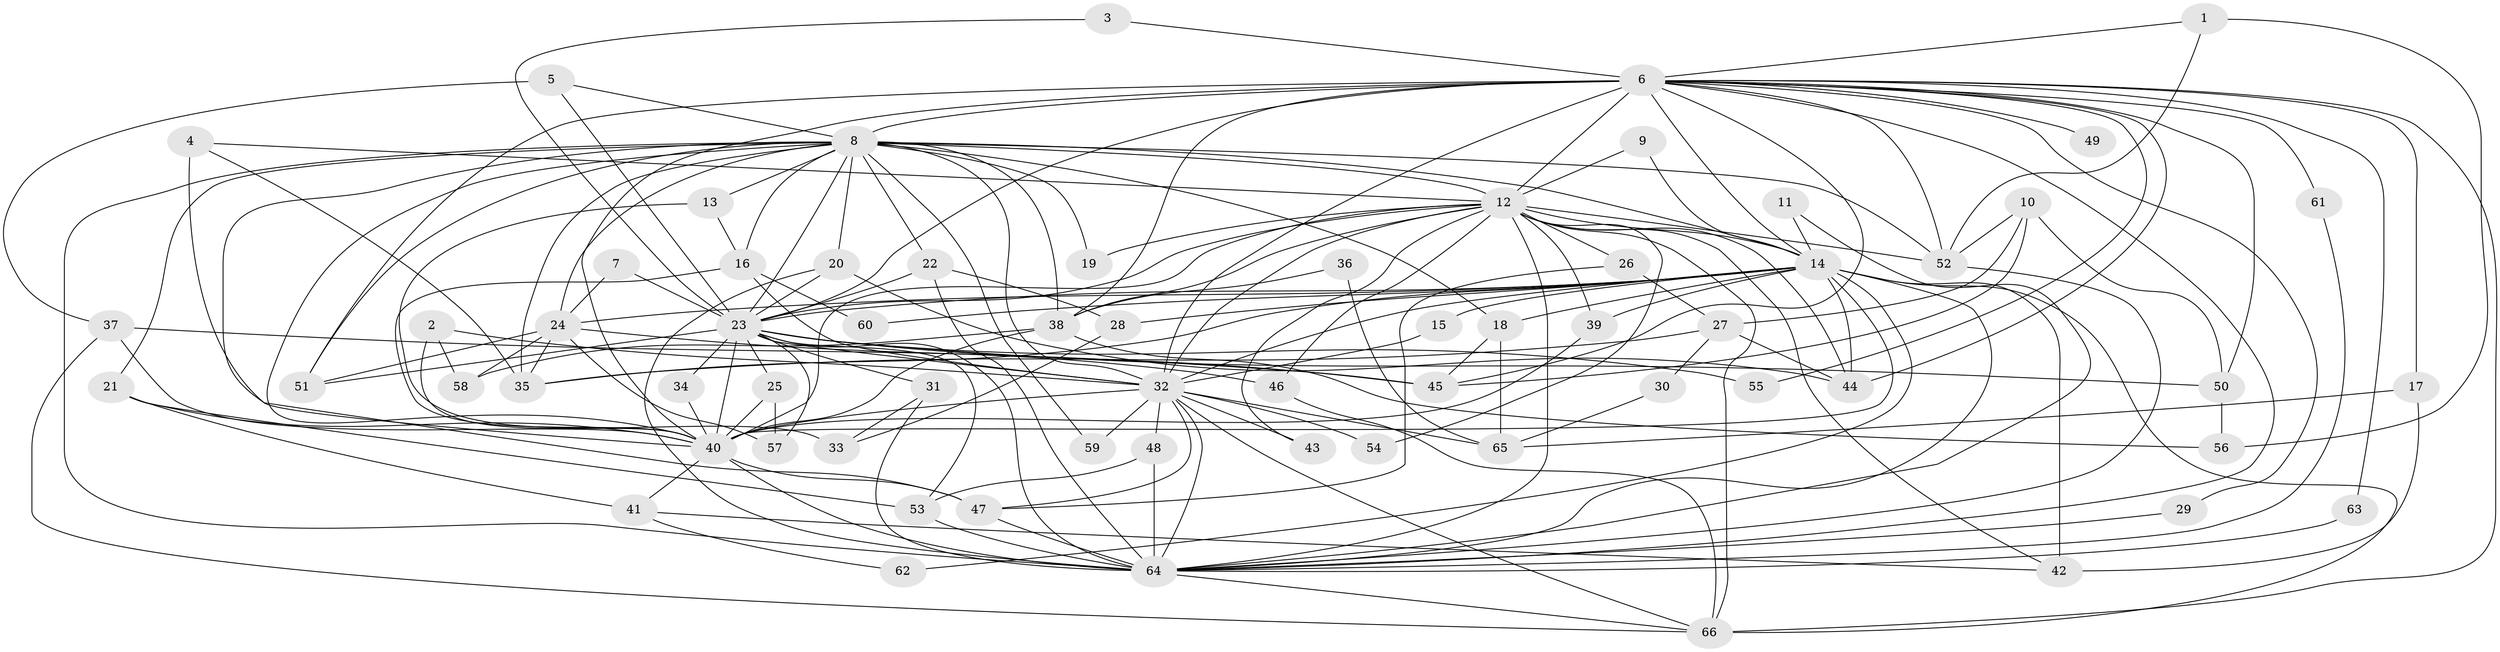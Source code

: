 // original degree distribution, {28: 0.007633587786259542, 29: 0.007633587786259542, 24: 0.015267175572519083, 19: 0.015267175572519083, 20: 0.007633587786259542, 25: 0.007633587786259542, 27: 0.007633587786259542, 22: 0.007633587786259542, 3: 0.17557251908396945, 6: 0.03816793893129771, 5: 0.04580152671755725, 2: 0.5648854961832062, 7: 0.007633587786259542, 4: 0.08396946564885496, 9: 0.007633587786259542}
// Generated by graph-tools (version 1.1) at 2025/36/03/04/25 23:36:16]
// undirected, 66 vertices, 177 edges
graph export_dot {
  node [color=gray90,style=filled];
  1;
  2;
  3;
  4;
  5;
  6;
  7;
  8;
  9;
  10;
  11;
  12;
  13;
  14;
  15;
  16;
  17;
  18;
  19;
  20;
  21;
  22;
  23;
  24;
  25;
  26;
  27;
  28;
  29;
  30;
  31;
  32;
  33;
  34;
  35;
  36;
  37;
  38;
  39;
  40;
  41;
  42;
  43;
  44;
  45;
  46;
  47;
  48;
  49;
  50;
  51;
  52;
  53;
  54;
  55;
  56;
  57;
  58;
  59;
  60;
  61;
  62;
  63;
  64;
  65;
  66;
  1 -- 6 [weight=1.0];
  1 -- 52 [weight=1.0];
  1 -- 56 [weight=1.0];
  2 -- 32 [weight=1.0];
  2 -- 40 [weight=1.0];
  2 -- 58 [weight=1.0];
  3 -- 6 [weight=1.0];
  3 -- 23 [weight=1.0];
  4 -- 12 [weight=1.0];
  4 -- 35 [weight=1.0];
  4 -- 40 [weight=1.0];
  5 -- 8 [weight=1.0];
  5 -- 23 [weight=1.0];
  5 -- 37 [weight=1.0];
  6 -- 8 [weight=4.0];
  6 -- 12 [weight=3.0];
  6 -- 14 [weight=1.0];
  6 -- 17 [weight=1.0];
  6 -- 23 [weight=1.0];
  6 -- 29 [weight=1.0];
  6 -- 32 [weight=1.0];
  6 -- 38 [weight=1.0];
  6 -- 40 [weight=2.0];
  6 -- 44 [weight=1.0];
  6 -- 45 [weight=1.0];
  6 -- 49 [weight=1.0];
  6 -- 50 [weight=1.0];
  6 -- 51 [weight=1.0];
  6 -- 52 [weight=1.0];
  6 -- 55 [weight=1.0];
  6 -- 61 [weight=1.0];
  6 -- 63 [weight=1.0];
  6 -- 64 [weight=1.0];
  6 -- 66 [weight=1.0];
  7 -- 23 [weight=1.0];
  7 -- 24 [weight=1.0];
  8 -- 12 [weight=4.0];
  8 -- 13 [weight=1.0];
  8 -- 14 [weight=3.0];
  8 -- 16 [weight=2.0];
  8 -- 18 [weight=1.0];
  8 -- 19 [weight=1.0];
  8 -- 20 [weight=1.0];
  8 -- 21 [weight=1.0];
  8 -- 22 [weight=1.0];
  8 -- 23 [weight=2.0];
  8 -- 24 [weight=1.0];
  8 -- 32 [weight=4.0];
  8 -- 35 [weight=1.0];
  8 -- 38 [weight=1.0];
  8 -- 40 [weight=3.0];
  8 -- 47 [weight=1.0];
  8 -- 51 [weight=1.0];
  8 -- 52 [weight=1.0];
  8 -- 59 [weight=1.0];
  8 -- 64 [weight=4.0];
  9 -- 12 [weight=1.0];
  9 -- 14 [weight=1.0];
  10 -- 27 [weight=1.0];
  10 -- 45 [weight=1.0];
  10 -- 50 [weight=1.0];
  10 -- 52 [weight=1.0];
  11 -- 14 [weight=1.0];
  11 -- 64 [weight=1.0];
  12 -- 14 [weight=2.0];
  12 -- 19 [weight=2.0];
  12 -- 23 [weight=3.0];
  12 -- 26 [weight=1.0];
  12 -- 32 [weight=2.0];
  12 -- 38 [weight=1.0];
  12 -- 39 [weight=1.0];
  12 -- 40 [weight=2.0];
  12 -- 42 [weight=1.0];
  12 -- 43 [weight=1.0];
  12 -- 44 [weight=1.0];
  12 -- 46 [weight=1.0];
  12 -- 52 [weight=1.0];
  12 -- 54 [weight=1.0];
  12 -- 64 [weight=3.0];
  12 -- 66 [weight=1.0];
  13 -- 16 [weight=1.0];
  13 -- 33 [weight=1.0];
  14 -- 15 [weight=1.0];
  14 -- 18 [weight=1.0];
  14 -- 23 [weight=1.0];
  14 -- 24 [weight=2.0];
  14 -- 28 [weight=1.0];
  14 -- 32 [weight=1.0];
  14 -- 35 [weight=1.0];
  14 -- 39 [weight=2.0];
  14 -- 40 [weight=2.0];
  14 -- 42 [weight=2.0];
  14 -- 44 [weight=1.0];
  14 -- 60 [weight=1.0];
  14 -- 62 [weight=1.0];
  14 -- 64 [weight=1.0];
  14 -- 66 [weight=1.0];
  15 -- 32 [weight=1.0];
  16 -- 32 [weight=1.0];
  16 -- 40 [weight=1.0];
  16 -- 60 [weight=1.0];
  17 -- 42 [weight=1.0];
  17 -- 65 [weight=1.0];
  18 -- 45 [weight=1.0];
  18 -- 65 [weight=1.0];
  20 -- 23 [weight=1.0];
  20 -- 44 [weight=1.0];
  20 -- 64 [weight=1.0];
  21 -- 40 [weight=1.0];
  21 -- 41 [weight=1.0];
  21 -- 53 [weight=1.0];
  22 -- 23 [weight=1.0];
  22 -- 28 [weight=1.0];
  22 -- 64 [weight=1.0];
  23 -- 25 [weight=2.0];
  23 -- 31 [weight=1.0];
  23 -- 32 [weight=1.0];
  23 -- 34 [weight=1.0];
  23 -- 40 [weight=1.0];
  23 -- 45 [weight=2.0];
  23 -- 50 [weight=1.0];
  23 -- 51 [weight=1.0];
  23 -- 53 [weight=2.0];
  23 -- 55 [weight=1.0];
  23 -- 57 [weight=1.0];
  23 -- 64 [weight=2.0];
  24 -- 35 [weight=1.0];
  24 -- 46 [weight=1.0];
  24 -- 51 [weight=1.0];
  24 -- 57 [weight=1.0];
  24 -- 58 [weight=1.0];
  25 -- 40 [weight=1.0];
  25 -- 57 [weight=1.0];
  26 -- 27 [weight=1.0];
  26 -- 47 [weight=1.0];
  27 -- 30 [weight=1.0];
  27 -- 35 [weight=2.0];
  27 -- 44 [weight=1.0];
  28 -- 33 [weight=1.0];
  29 -- 64 [weight=1.0];
  30 -- 65 [weight=1.0];
  31 -- 33 [weight=1.0];
  31 -- 64 [weight=1.0];
  32 -- 40 [weight=1.0];
  32 -- 43 [weight=1.0];
  32 -- 47 [weight=1.0];
  32 -- 48 [weight=1.0];
  32 -- 54 [weight=1.0];
  32 -- 59 [weight=2.0];
  32 -- 64 [weight=1.0];
  32 -- 65 [weight=1.0];
  32 -- 66 [weight=1.0];
  34 -- 40 [weight=1.0];
  36 -- 38 [weight=1.0];
  36 -- 65 [weight=1.0];
  37 -- 40 [weight=1.0];
  37 -- 45 [weight=1.0];
  37 -- 66 [weight=1.0];
  38 -- 40 [weight=1.0];
  38 -- 56 [weight=1.0];
  38 -- 58 [weight=1.0];
  39 -- 40 [weight=1.0];
  40 -- 41 [weight=2.0];
  40 -- 47 [weight=1.0];
  40 -- 64 [weight=1.0];
  41 -- 42 [weight=1.0];
  41 -- 62 [weight=1.0];
  46 -- 66 [weight=1.0];
  47 -- 64 [weight=1.0];
  48 -- 53 [weight=1.0];
  48 -- 64 [weight=1.0];
  50 -- 56 [weight=1.0];
  52 -- 64 [weight=1.0];
  53 -- 64 [weight=1.0];
  61 -- 64 [weight=1.0];
  63 -- 64 [weight=1.0];
  64 -- 66 [weight=1.0];
}
